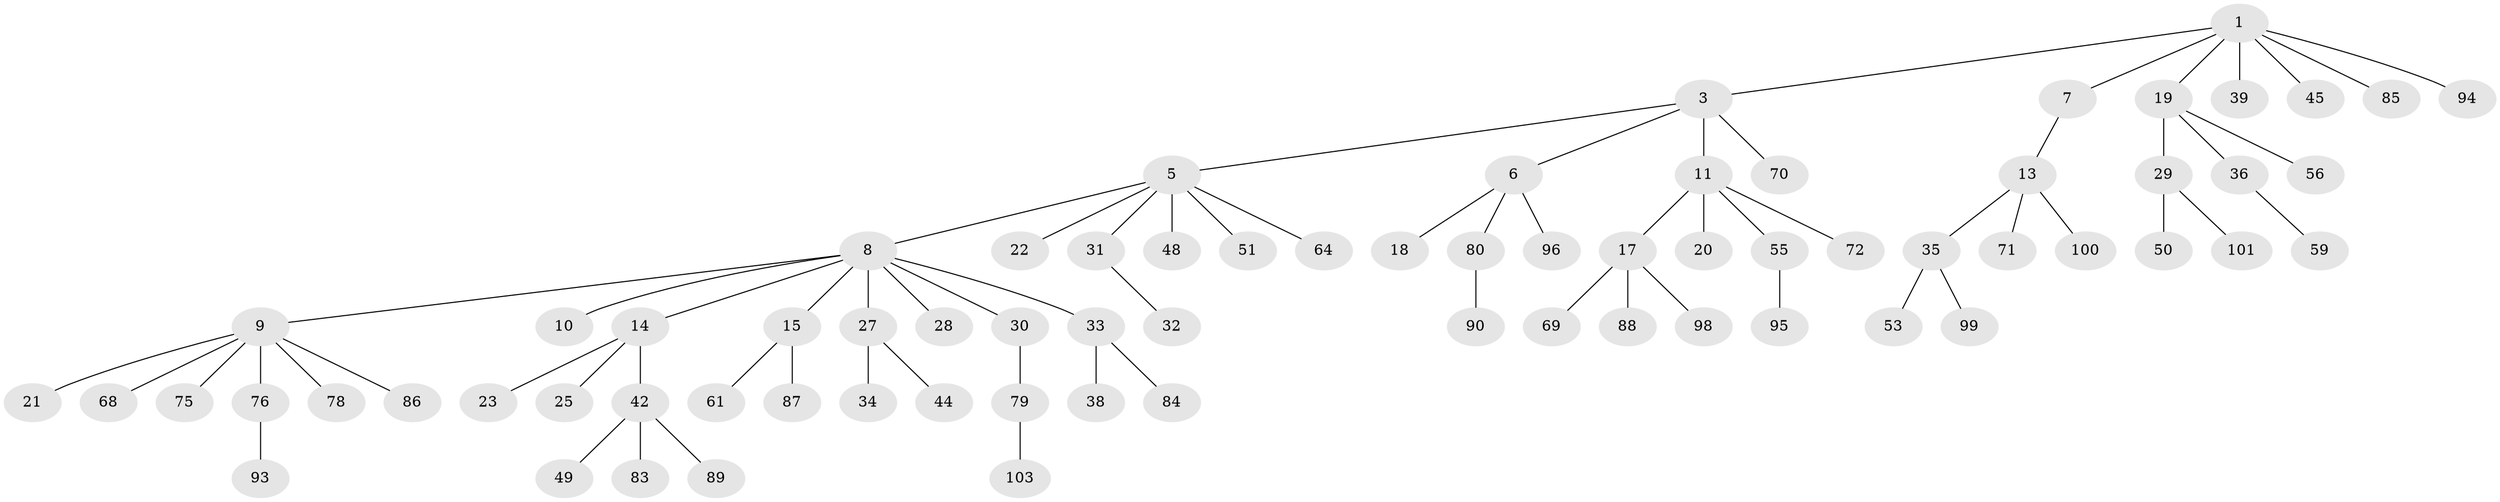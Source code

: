 // Generated by graph-tools (version 1.1) at 2025/24/03/03/25 07:24:07]
// undirected, 72 vertices, 71 edges
graph export_dot {
graph [start="1"]
  node [color=gray90,style=filled];
  1 [super="+2"];
  3 [super="+4"];
  5 [super="+12"];
  6 [super="+37"];
  7 [super="+57"];
  8 [super="+92"];
  9 [super="+74"];
  10 [super="+16"];
  11 [super="+52"];
  13 [super="+54"];
  14 [super="+58"];
  15 [super="+41"];
  17 [super="+104"];
  18;
  19 [super="+24"];
  20;
  21 [super="+26"];
  22 [super="+67"];
  23;
  25;
  27 [super="+40"];
  28;
  29 [super="+43"];
  30 [super="+102"];
  31 [super="+73"];
  32;
  33 [super="+47"];
  34;
  35 [super="+46"];
  36 [super="+65"];
  38 [super="+66"];
  39;
  42 [super="+62"];
  44 [super="+63"];
  45;
  48;
  49;
  50;
  51 [super="+77"];
  53 [super="+60"];
  55 [super="+91"];
  56;
  59;
  61;
  64;
  68;
  69;
  70;
  71 [super="+82"];
  72;
  75;
  76 [super="+97"];
  78;
  79;
  80 [super="+81"];
  83;
  84 [super="+105"];
  85;
  86;
  87;
  88;
  89;
  90;
  93;
  94;
  95;
  96;
  98;
  99;
  100;
  101;
  103;
  1 -- 3;
  1 -- 19;
  1 -- 39;
  1 -- 85;
  1 -- 45;
  1 -- 94;
  1 -- 7;
  3 -- 5;
  3 -- 6;
  3 -- 70;
  3 -- 11;
  5 -- 8;
  5 -- 22;
  5 -- 51;
  5 -- 64;
  5 -- 48;
  5 -- 31;
  6 -- 18;
  6 -- 80;
  6 -- 96;
  7 -- 13;
  8 -- 9;
  8 -- 10;
  8 -- 14;
  8 -- 15;
  8 -- 27;
  8 -- 28;
  8 -- 30;
  8 -- 33;
  9 -- 21;
  9 -- 68;
  9 -- 75;
  9 -- 76;
  9 -- 78;
  9 -- 86;
  11 -- 17;
  11 -- 20;
  11 -- 55;
  11 -- 72;
  13 -- 35;
  13 -- 100;
  13 -- 71;
  14 -- 23;
  14 -- 25;
  14 -- 42;
  15 -- 61;
  15 -- 87;
  17 -- 69;
  17 -- 88;
  17 -- 98;
  19 -- 29;
  19 -- 56;
  19 -- 36;
  27 -- 34;
  27 -- 44;
  29 -- 50;
  29 -- 101;
  30 -- 79;
  31 -- 32;
  33 -- 38;
  33 -- 84;
  35 -- 53;
  35 -- 99;
  36 -- 59;
  42 -- 49;
  42 -- 89;
  42 -- 83;
  55 -- 95;
  76 -- 93;
  79 -- 103;
  80 -- 90;
}
